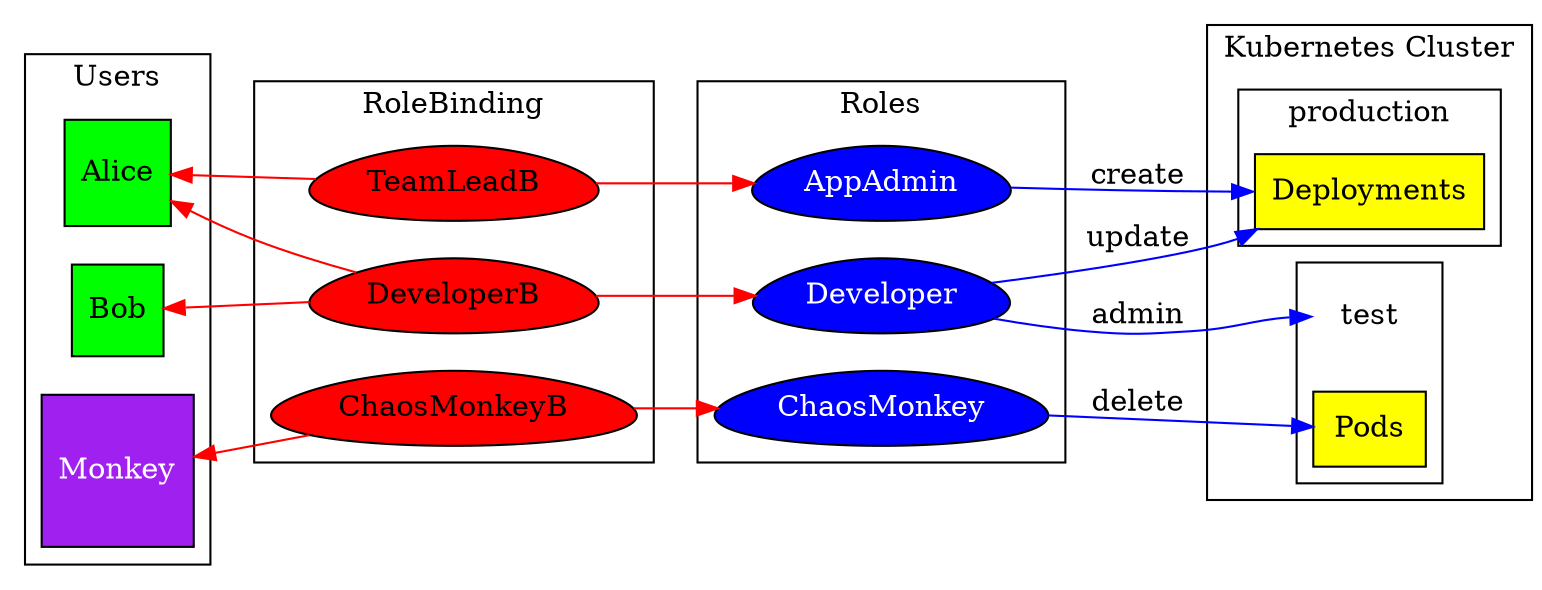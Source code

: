 digraph g {
  rankdir = LR;

  subgraph cluster_users {
    label="Users";
    node[shape="square" style="filled" fillcolor="green"];

    Alice;
    Bob;
    Monkey[fillcolor="purple" fontcolor="white"];
  }


  subgraph cluster_role_bindings {
    label="RoleBinding"
    node[style="filled" fillcolor="red" shape="egg"];
    TeamLeadB;
    DeveloperB;
    ChaosMonkeyB;
  }

  {
    edge[color=red,dir=back];
    Alice   -> TeamLeadB;
    Alice   -> DeveloperB; 
    Bob     -> DeveloperB;
    Monkey   -> ChaosMonkeyB;
  }
  subgraph cluster_roles {
    label="Roles"
    node[style="filled" fontcolor="white" fillcolor=blue shape="egg"];
    AppAdmin;
    Developer;
    ChaosMonkey;
  }

  {
    edge[color=red];
    TeamLeadB -> AppAdmin;
    DeveloperB -> Developer;
    ChaosMonkeyB -> ChaosMonkey;
  }

  {
    edge[color=blue];
    node[style="filled" fillcolor=yellow];
    AppAdmin -> production_depl:w[label="create"];
    Developer -> production_depl:sw[label="update"];
    Developer -> test_all:w[label="admin"];
    ChaosMonkey -> test_pods[label="delete"];
  }

  subgraph cluster_k8s {
    label="Kubernetes Cluster";
    subgraph cluster_prod {
      label="production";
      production_depl[shape=rect label=Deployments];
    }
    subgraph cluster_test{
      label=""
      test_all[shape=none label="test" fillcolor=white];
      test_pods[shape=rect label=Pods];
    }
  };
}
